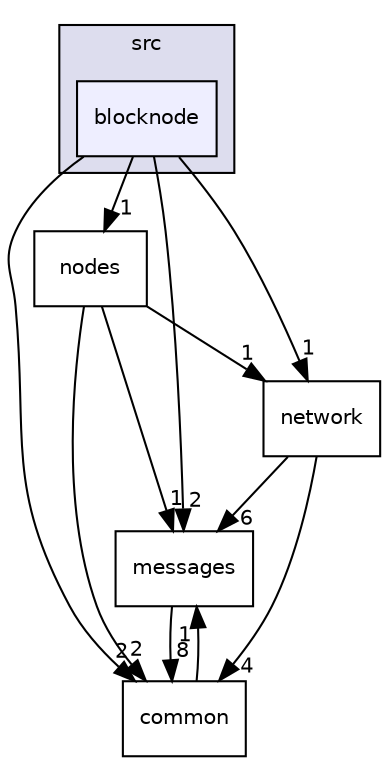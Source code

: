 digraph "/home/travis/build/DICL/VeloxDFS/src/blocknode" {
  compound=true
  node [ fontsize="10", fontname="Helvetica"];
  edge [ labelfontsize="10", labelfontname="Helvetica"];
  subgraph clusterdir_68267d1309a1af8e8297ef4c3efbcdba {
    graph [ bgcolor="#ddddee", pencolor="black", label="src" fontname="Helvetica", fontsize="10", URL="dir_68267d1309a1af8e8297ef4c3efbcdba.html"]
  dir_19b356e2962ac3900c7d3f8673572545 [shape=box, label="blocknode", style="filled", fillcolor="#eeeeff", pencolor="black", URL="dir_19b356e2962ac3900c7d3f8673572545.html"];
  }
  dir_7e580a9e3cd345dd51216eb99dadc8eb [shape=box label="messages" URL="dir_7e580a9e3cd345dd51216eb99dadc8eb.html"];
  dir_fc4c7f03e1a69a98c370fae55a743828 [shape=box label="network" URL="dir_fc4c7f03e1a69a98c370fae55a743828.html"];
  dir_fdedb0aba14d44ce9d99bc100e026e6a [shape=box label="common" URL="dir_fdedb0aba14d44ce9d99bc100e026e6a.html"];
  dir_b50dc725db71458029b22868a9250dc9 [shape=box label="nodes" URL="dir_b50dc725db71458029b22868a9250dc9.html"];
  dir_19b356e2962ac3900c7d3f8673572545->dir_7e580a9e3cd345dd51216eb99dadc8eb [headlabel="2", labeldistance=1.5 headhref="dir_000001_000004.html"];
  dir_19b356e2962ac3900c7d3f8673572545->dir_fc4c7f03e1a69a98c370fae55a743828 [headlabel="1", labeldistance=1.5 headhref="dir_000001_000011.html"];
  dir_19b356e2962ac3900c7d3f8673572545->dir_fdedb0aba14d44ce9d99bc100e026e6a [headlabel="2", labeldistance=1.5 headhref="dir_000001_000005.html"];
  dir_19b356e2962ac3900c7d3f8673572545->dir_b50dc725db71458029b22868a9250dc9 [headlabel="1", labeldistance=1.5 headhref="dir_000001_000012.html"];
  dir_7e580a9e3cd345dd51216eb99dadc8eb->dir_fdedb0aba14d44ce9d99bc100e026e6a [headlabel="8", labeldistance=1.5 headhref="dir_000004_000005.html"];
  dir_fc4c7f03e1a69a98c370fae55a743828->dir_7e580a9e3cd345dd51216eb99dadc8eb [headlabel="6", labeldistance=1.5 headhref="dir_000011_000004.html"];
  dir_fc4c7f03e1a69a98c370fae55a743828->dir_fdedb0aba14d44ce9d99bc100e026e6a [headlabel="4", labeldistance=1.5 headhref="dir_000011_000005.html"];
  dir_b50dc725db71458029b22868a9250dc9->dir_7e580a9e3cd345dd51216eb99dadc8eb [headlabel="1", labeldistance=1.5 headhref="dir_000012_000004.html"];
  dir_b50dc725db71458029b22868a9250dc9->dir_fc4c7f03e1a69a98c370fae55a743828 [headlabel="1", labeldistance=1.5 headhref="dir_000012_000011.html"];
  dir_b50dc725db71458029b22868a9250dc9->dir_fdedb0aba14d44ce9d99bc100e026e6a [headlabel="2", labeldistance=1.5 headhref="dir_000012_000005.html"];
  dir_fdedb0aba14d44ce9d99bc100e026e6a->dir_7e580a9e3cd345dd51216eb99dadc8eb [headlabel="1", labeldistance=1.5 headhref="dir_000005_000004.html"];
}
